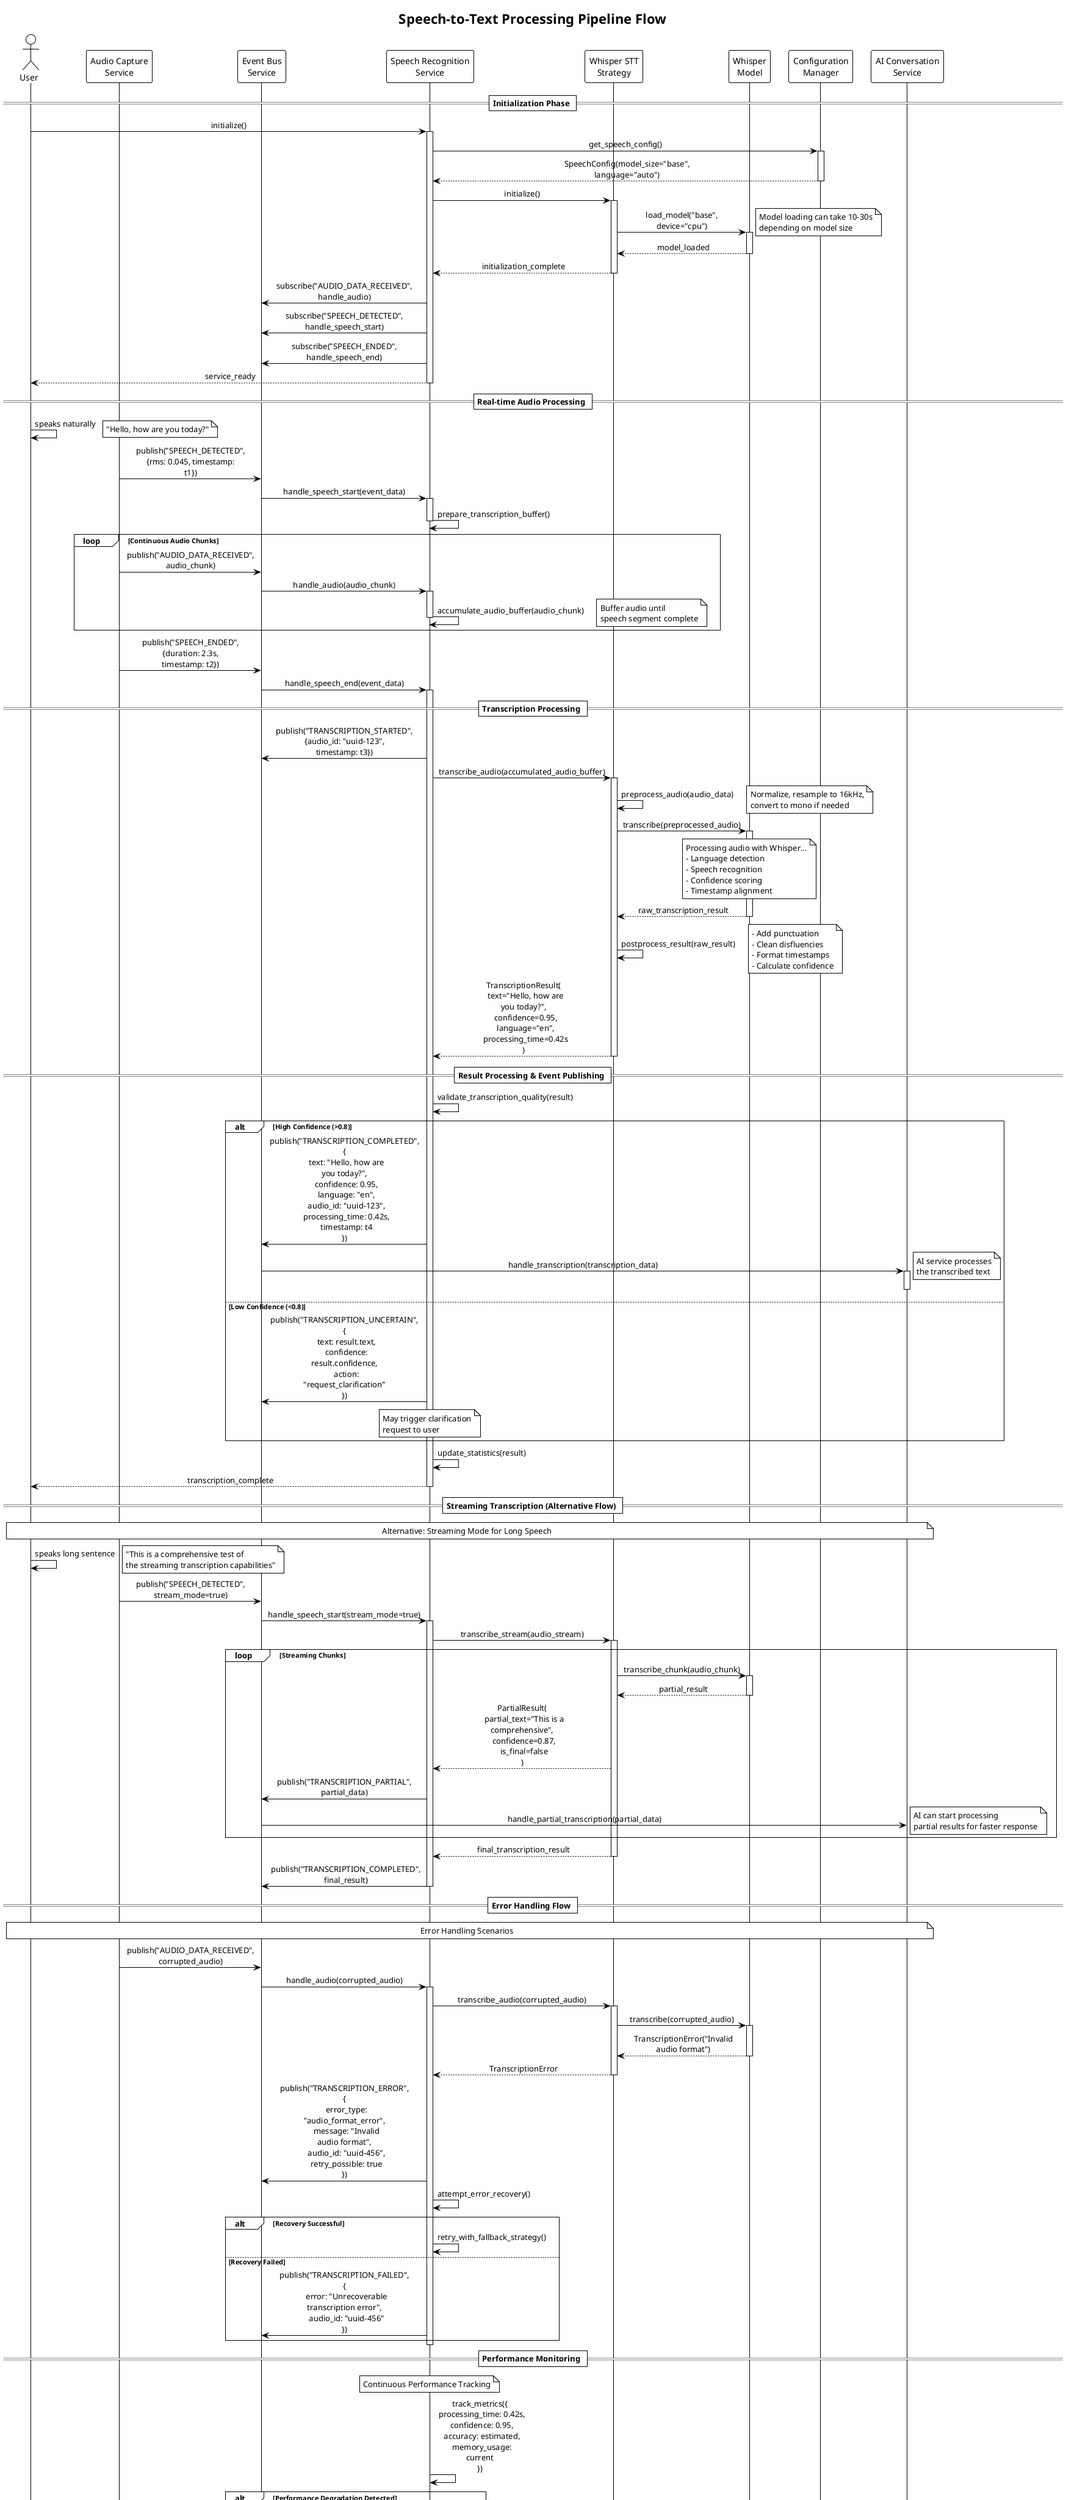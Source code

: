 @startuml STT Processing Pipeline Sequence
!theme plain
skinparam sequenceMessageAlign center
skinparam maxMessageSize 150

title Speech-to-Text Processing Pipeline Flow

actor User
participant "Audio Capture\nService" as AudioCapture
participant "Event Bus\nService" as EventBus
participant "Speech Recognition\nService" as STTService
participant "Whisper STT\nStrategy" as WhisperSTT
participant "Whisper\nModel" as WhisperModel
participant "Configuration\nManager" as Config
participant "AI Conversation\nService" as AIService

== Initialization Phase ==

User -> STTService : initialize()
activate STTService

STTService -> Config : get_speech_config()
activate Config
Config --> STTService : SpeechConfig(model_size="base", language="auto")
deactivate Config

STTService -> WhisperSTT : initialize()
activate WhisperSTT

WhisperSTT -> WhisperModel : load_model("base", device="cpu")
activate WhisperModel
note right : Model loading can take 10-30s\ndepending on model size
WhisperModel --> WhisperSTT : model_loaded
deactivate WhisperModel

WhisperSTT --> STTService : initialization_complete
deactivate WhisperSTT

STTService -> EventBus : subscribe("AUDIO_DATA_RECEIVED", handle_audio)
STTService -> EventBus : subscribe("SPEECH_DETECTED", handle_speech_start)
STTService -> EventBus : subscribe("SPEECH_ENDED", handle_speech_end)

STTService --> User : service_ready
deactivate STTService

== Real-time Audio Processing ==

User -> User : speaks naturally
note right : "Hello, how are you today?"

AudioCapture -> EventBus : publish("SPEECH_DETECTED", {rms: 0.045, timestamp: t1})
EventBus -> STTService : handle_speech_start(event_data)
activate STTService
STTService -> STTService : prepare_transcription_buffer()
deactivate STTService

loop Continuous Audio Chunks
    AudioCapture -> EventBus : publish("AUDIO_DATA_RECEIVED", audio_chunk)
    EventBus -> STTService : handle_audio(audio_chunk)
    activate STTService
    
    STTService -> STTService : accumulate_audio_buffer(audio_chunk)
    note right : Buffer audio until\nspeech segment complete
    
    deactivate STTService
end

AudioCapture -> EventBus : publish("SPEECH_ENDED", {duration: 2.3s, timestamp: t2})
EventBus -> STTService : handle_speech_end(event_data)
activate STTService

== Transcription Processing ==

STTService -> EventBus : publish("TRANSCRIPTION_STARTED", {audio_id: "uuid-123", timestamp: t3})

STTService -> WhisperSTT : transcribe_audio(accumulated_audio_buffer)
activate WhisperSTT

WhisperSTT -> WhisperSTT : preprocess_audio(audio_data)
note right : Normalize, resample to 16kHz,\nconvert to mono if needed

WhisperSTT -> WhisperModel : transcribe(preprocessed_audio)
activate WhisperModel

note over WhisperModel : Processing audio with Whisper...\n- Language detection\n- Speech recognition\n- Confidence scoring\n- Timestamp alignment

WhisperModel --> WhisperSTT : raw_transcription_result
deactivate WhisperModel

WhisperSTT -> WhisperSTT : postprocess_result(raw_result)
note right : - Add punctuation\n- Clean disfluencies\n- Format timestamps\n- Calculate confidence

WhisperSTT --> STTService : TranscriptionResult(\n  text="Hello, how are you today?",\n  confidence=0.95,\n  language="en",\n  processing_time=0.42s\n)
deactivate WhisperSTT

== Result Processing & Event Publishing ==

STTService -> STTService : validate_transcription_quality(result)
alt High Confidence (>0.8)
    STTService -> EventBus : publish("TRANSCRIPTION_COMPLETED", {\n  text: "Hello, how are you today?",\n  confidence: 0.95,\n  language: "en",\n  audio_id: "uuid-123",\n  processing_time: 0.42s,\n  timestamp: t4\n})
    
    EventBus -> AIService : handle_transcription(transcription_data)
    activate AIService
    note right : AI service processes\nthe transcribed text
    deactivate AIService
    
else Low Confidence (<0.8)
    STTService -> EventBus : publish("TRANSCRIPTION_UNCERTAIN", {\n  text: result.text,\n  confidence: result.confidence,\n  action: "request_clarification"\n})
    
    note over STTService : May trigger clarification\nrequest to user
end

STTService -> STTService : update_statistics(result)
STTService --> User : transcription_complete
deactivate STTService

== Streaming Transcription (Alternative Flow) ==

note over User, AIService : Alternative: Streaming Mode for Long Speech

User -> User : speaks long sentence
note right : "This is a comprehensive test of\nthe streaming transcription capabilities"

AudioCapture -> EventBus : publish("SPEECH_DETECTED", stream_mode=true)
EventBus -> STTService : handle_speech_start(stream_mode=true)
activate STTService

STTService -> WhisperSTT : transcribe_stream(audio_stream)
activate WhisperSTT

loop Streaming Chunks
    WhisperSTT -> WhisperModel : transcribe_chunk(audio_chunk)
    activate WhisperModel
    WhisperModel --> WhisperSTT : partial_result
    deactivate WhisperModel
    
    WhisperSTT --> STTService : PartialResult(\n  partial_text="This is a comprehensive",\n  confidence=0.87,\n  is_final=false\n)
    
    STTService -> EventBus : publish("TRANSCRIPTION_PARTIAL", partial_data)
    EventBus -> AIService : handle_partial_transcription(partial_data)
    
    note right : AI can start processing\npartial results for faster response
end

WhisperSTT --> STTService : final_transcription_result
deactivate WhisperSTT

STTService -> EventBus : publish("TRANSCRIPTION_COMPLETED", final_result)
deactivate STTService

== Error Handling Flow ==

note over User, AIService : Error Handling Scenarios

AudioCapture -> EventBus : publish("AUDIO_DATA_RECEIVED", corrupted_audio)
EventBus -> STTService : handle_audio(corrupted_audio)
activate STTService

STTService -> WhisperSTT : transcribe_audio(corrupted_audio)
activate WhisperSTT

WhisperSTT -> WhisperModel : transcribe(corrupted_audio)
activate WhisperModel
WhisperModel --> WhisperSTT : TranscriptionError("Invalid audio format")
deactivate WhisperModel

WhisperSTT --> STTService : TranscriptionError
deactivate WhisperSTT

STTService -> EventBus : publish("TRANSCRIPTION_ERROR", {\n  error_type: "audio_format_error",\n  message: "Invalid audio format",\n  audio_id: "uuid-456",\n  retry_possible: true\n})

STTService -> STTService : attempt_error_recovery()
alt Recovery Successful
    STTService -> STTService : retry_with_fallback_strategy()
else Recovery Failed
    STTService -> EventBus : publish("TRANSCRIPTION_FAILED", {\n  error: "Unrecoverable transcription error",\n  audio_id: "uuid-456"\n})
end

deactivate STTService

== Performance Monitoring ==

note over STTService : Continuous Performance Tracking

STTService -> STTService : track_metrics({\n  processing_time: 0.42s,\n  confidence: 0.95,\n  accuracy: estimated,\n  memory_usage: current\n})

alt Performance Degradation Detected
    STTService -> EventBus : publish("STT_PERFORMANCE_WARNING", {\n  metric: "processing_time",\n  current_value: 1.2s,\n  threshold: 0.5s,\n  recommendation: "consider_model_optimization"\n})
end

@enduml
